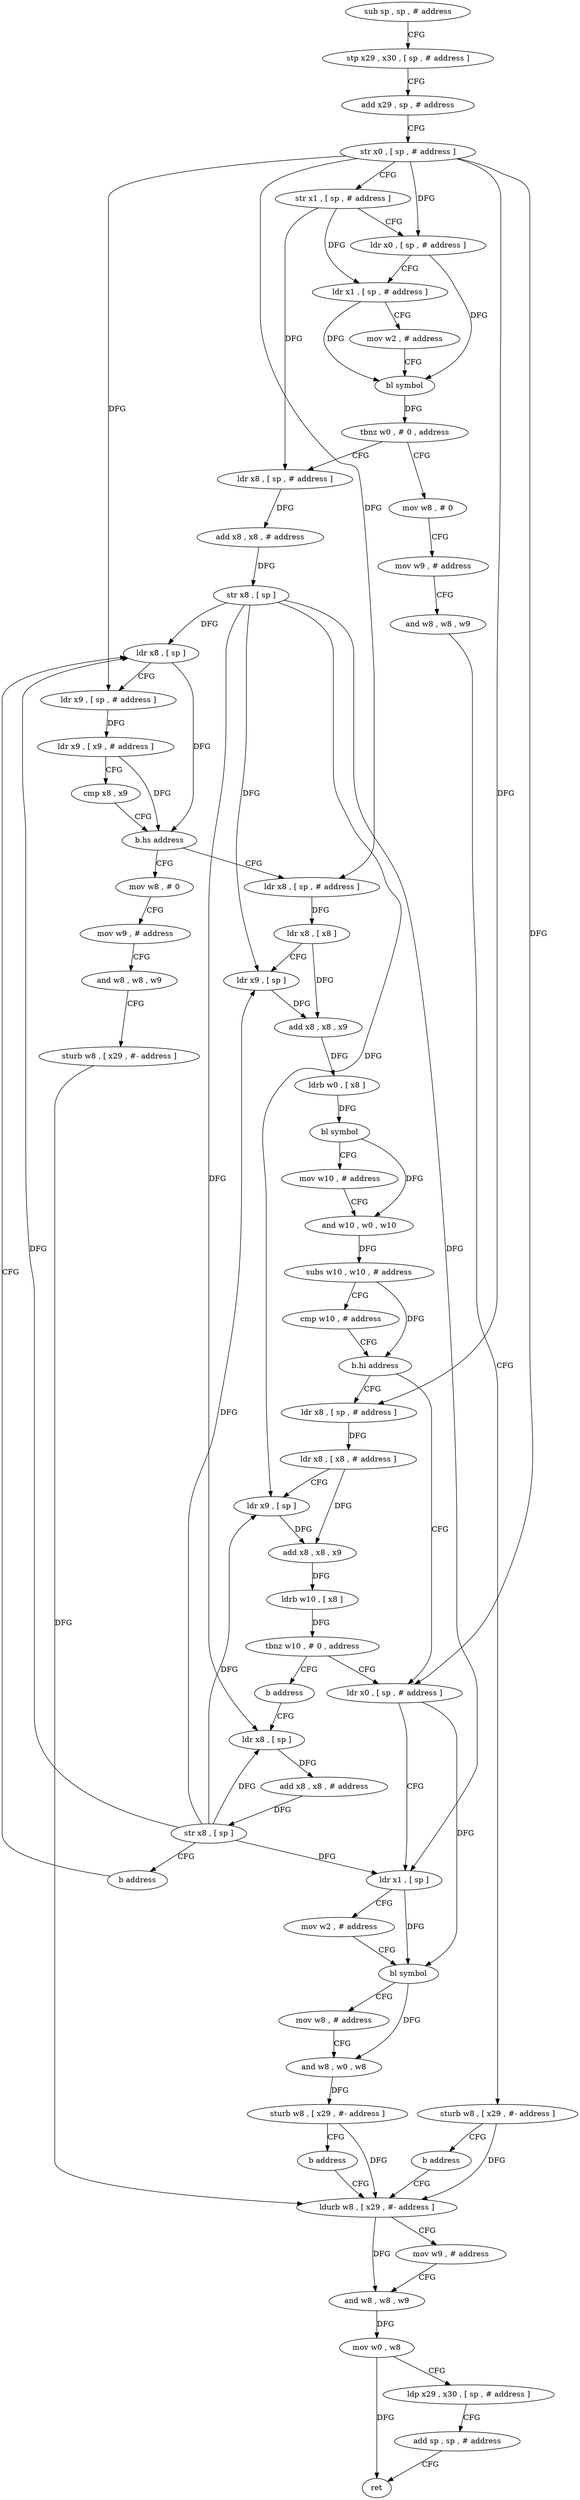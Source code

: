 digraph "func" {
"4210132" [label = "sub sp , sp , # address" ]
"4210136" [label = "stp x29 , x30 , [ sp , # address ]" ]
"4210140" [label = "add x29 , sp , # address" ]
"4210144" [label = "str x0 , [ sp , # address ]" ]
"4210148" [label = "str x1 , [ sp , # address ]" ]
"4210152" [label = "ldr x0 , [ sp , # address ]" ]
"4210156" [label = "ldr x1 , [ sp , # address ]" ]
"4210160" [label = "mov w2 , # address" ]
"4210164" [label = "bl symbol" ]
"4210168" [label = "tbnz w0 , # 0 , address" ]
"4210192" [label = "ldr x8 , [ sp , # address ]" ]
"4210172" [label = "mov w8 , # 0" ]
"4210196" [label = "add x8 , x8 , # address" ]
"4210200" [label = "str x8 , [ sp ]" ]
"4210204" [label = "ldr x8 , [ sp ]" ]
"4210176" [label = "mov w9 , # address" ]
"4210180" [label = "and w8 , w8 , w9" ]
"4210184" [label = "sturb w8 , [ x29 , #- address ]" ]
"4210188" [label = "b address" ]
"4210360" [label = "ldurb w8 , [ x29 , #- address ]" ]
"4210344" [label = "mov w8 , # 0" ]
"4210348" [label = "mov w9 , # address" ]
"4210352" [label = "and w8 , w8 , w9" ]
"4210356" [label = "sturb w8 , [ x29 , #- address ]" ]
"4210224" [label = "ldr x8 , [ sp , # address ]" ]
"4210228" [label = "ldr x8 , [ x8 ]" ]
"4210232" [label = "ldr x9 , [ sp ]" ]
"4210236" [label = "add x8 , x8 , x9" ]
"4210240" [label = "ldrb w0 , [ x8 ]" ]
"4210244" [label = "bl symbol" ]
"4210248" [label = "mov w10 , # address" ]
"4210252" [label = "and w10 , w0 , w10" ]
"4210256" [label = "subs w10 , w10 , # address" ]
"4210260" [label = "cmp w10 , # address" ]
"4210264" [label = "b.hi address" ]
"4210296" [label = "ldr x0 , [ sp , # address ]" ]
"4210268" [label = "ldr x8 , [ sp , # address ]" ]
"4210364" [label = "mov w9 , # address" ]
"4210368" [label = "and w8 , w8 , w9" ]
"4210372" [label = "mov w0 , w8" ]
"4210376" [label = "ldp x29 , x30 , [ sp , # address ]" ]
"4210380" [label = "add sp , sp , # address" ]
"4210384" [label = "ret" ]
"4210300" [label = "ldr x1 , [ sp ]" ]
"4210304" [label = "mov w2 , # address" ]
"4210308" [label = "bl symbol" ]
"4210312" [label = "mov w8 , # address" ]
"4210316" [label = "and w8 , w0 , w8" ]
"4210320" [label = "sturb w8 , [ x29 , #- address ]" ]
"4210324" [label = "b address" ]
"4210272" [label = "ldr x8 , [ x8 , # address ]" ]
"4210276" [label = "ldr x9 , [ sp ]" ]
"4210280" [label = "add x8 , x8 , x9" ]
"4210284" [label = "ldrb w10 , [ x8 ]" ]
"4210288" [label = "tbnz w10 , # 0 , address" ]
"4210292" [label = "b address" ]
"4210328" [label = "ldr x8 , [ sp ]" ]
"4210332" [label = "add x8 , x8 , # address" ]
"4210336" [label = "str x8 , [ sp ]" ]
"4210340" [label = "b address" ]
"4210208" [label = "ldr x9 , [ sp , # address ]" ]
"4210212" [label = "ldr x9 , [ x9 , # address ]" ]
"4210216" [label = "cmp x8 , x9" ]
"4210220" [label = "b.hs address" ]
"4210132" -> "4210136" [ label = "CFG" ]
"4210136" -> "4210140" [ label = "CFG" ]
"4210140" -> "4210144" [ label = "CFG" ]
"4210144" -> "4210148" [ label = "CFG" ]
"4210144" -> "4210152" [ label = "DFG" ]
"4210144" -> "4210208" [ label = "DFG" ]
"4210144" -> "4210224" [ label = "DFG" ]
"4210144" -> "4210296" [ label = "DFG" ]
"4210144" -> "4210268" [ label = "DFG" ]
"4210148" -> "4210152" [ label = "CFG" ]
"4210148" -> "4210156" [ label = "DFG" ]
"4210148" -> "4210192" [ label = "DFG" ]
"4210152" -> "4210156" [ label = "CFG" ]
"4210152" -> "4210164" [ label = "DFG" ]
"4210156" -> "4210160" [ label = "CFG" ]
"4210156" -> "4210164" [ label = "DFG" ]
"4210160" -> "4210164" [ label = "CFG" ]
"4210164" -> "4210168" [ label = "DFG" ]
"4210168" -> "4210192" [ label = "CFG" ]
"4210168" -> "4210172" [ label = "CFG" ]
"4210192" -> "4210196" [ label = "DFG" ]
"4210172" -> "4210176" [ label = "CFG" ]
"4210196" -> "4210200" [ label = "DFG" ]
"4210200" -> "4210204" [ label = "DFG" ]
"4210200" -> "4210232" [ label = "DFG" ]
"4210200" -> "4210300" [ label = "DFG" ]
"4210200" -> "4210276" [ label = "DFG" ]
"4210200" -> "4210328" [ label = "DFG" ]
"4210204" -> "4210208" [ label = "CFG" ]
"4210204" -> "4210220" [ label = "DFG" ]
"4210176" -> "4210180" [ label = "CFG" ]
"4210180" -> "4210184" [ label = "CFG" ]
"4210184" -> "4210188" [ label = "CFG" ]
"4210184" -> "4210360" [ label = "DFG" ]
"4210188" -> "4210360" [ label = "CFG" ]
"4210360" -> "4210364" [ label = "CFG" ]
"4210360" -> "4210368" [ label = "DFG" ]
"4210344" -> "4210348" [ label = "CFG" ]
"4210348" -> "4210352" [ label = "CFG" ]
"4210352" -> "4210356" [ label = "CFG" ]
"4210356" -> "4210360" [ label = "DFG" ]
"4210224" -> "4210228" [ label = "DFG" ]
"4210228" -> "4210232" [ label = "CFG" ]
"4210228" -> "4210236" [ label = "DFG" ]
"4210232" -> "4210236" [ label = "DFG" ]
"4210236" -> "4210240" [ label = "DFG" ]
"4210240" -> "4210244" [ label = "DFG" ]
"4210244" -> "4210248" [ label = "CFG" ]
"4210244" -> "4210252" [ label = "DFG" ]
"4210248" -> "4210252" [ label = "CFG" ]
"4210252" -> "4210256" [ label = "DFG" ]
"4210256" -> "4210260" [ label = "CFG" ]
"4210256" -> "4210264" [ label = "DFG" ]
"4210260" -> "4210264" [ label = "CFG" ]
"4210264" -> "4210296" [ label = "CFG" ]
"4210264" -> "4210268" [ label = "CFG" ]
"4210296" -> "4210300" [ label = "CFG" ]
"4210296" -> "4210308" [ label = "DFG" ]
"4210268" -> "4210272" [ label = "DFG" ]
"4210364" -> "4210368" [ label = "CFG" ]
"4210368" -> "4210372" [ label = "DFG" ]
"4210372" -> "4210376" [ label = "CFG" ]
"4210372" -> "4210384" [ label = "DFG" ]
"4210376" -> "4210380" [ label = "CFG" ]
"4210380" -> "4210384" [ label = "CFG" ]
"4210300" -> "4210304" [ label = "CFG" ]
"4210300" -> "4210308" [ label = "DFG" ]
"4210304" -> "4210308" [ label = "CFG" ]
"4210308" -> "4210312" [ label = "CFG" ]
"4210308" -> "4210316" [ label = "DFG" ]
"4210312" -> "4210316" [ label = "CFG" ]
"4210316" -> "4210320" [ label = "DFG" ]
"4210320" -> "4210324" [ label = "CFG" ]
"4210320" -> "4210360" [ label = "DFG" ]
"4210324" -> "4210360" [ label = "CFG" ]
"4210272" -> "4210276" [ label = "CFG" ]
"4210272" -> "4210280" [ label = "DFG" ]
"4210276" -> "4210280" [ label = "DFG" ]
"4210280" -> "4210284" [ label = "DFG" ]
"4210284" -> "4210288" [ label = "DFG" ]
"4210288" -> "4210296" [ label = "CFG" ]
"4210288" -> "4210292" [ label = "CFG" ]
"4210292" -> "4210328" [ label = "CFG" ]
"4210328" -> "4210332" [ label = "DFG" ]
"4210332" -> "4210336" [ label = "DFG" ]
"4210336" -> "4210340" [ label = "CFG" ]
"4210336" -> "4210204" [ label = "DFG" ]
"4210336" -> "4210232" [ label = "DFG" ]
"4210336" -> "4210300" [ label = "DFG" ]
"4210336" -> "4210276" [ label = "DFG" ]
"4210336" -> "4210328" [ label = "DFG" ]
"4210340" -> "4210204" [ label = "CFG" ]
"4210208" -> "4210212" [ label = "DFG" ]
"4210212" -> "4210216" [ label = "CFG" ]
"4210212" -> "4210220" [ label = "DFG" ]
"4210216" -> "4210220" [ label = "CFG" ]
"4210220" -> "4210344" [ label = "CFG" ]
"4210220" -> "4210224" [ label = "CFG" ]
}
